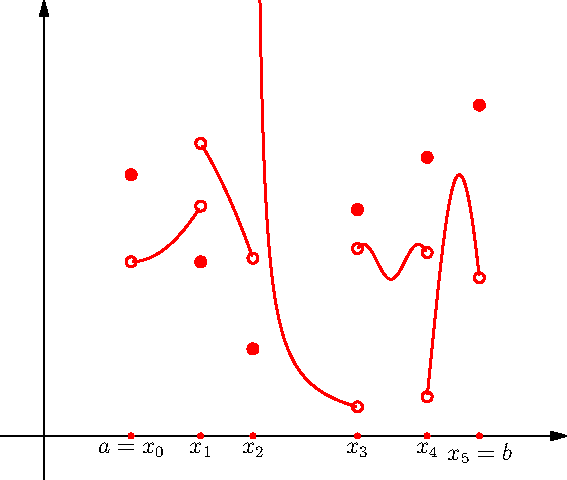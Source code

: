 import graph;
size(10cm,0);

pen crayon = defaultpen;
pen GrosCrayon = crayon +1;
pen GrosCrayonRouge = red +1;
pen PetitCrayon = crayon +0.2;

int n =6;

real[] x= new real[n];
  x[0] = 0;
  x[1] = 0.4;
  x[2] = 0.7;
  x[3] = 1.3;
  x[4] = 1.7;
  x[5] = 2;


real H0(real x){ return 2*x^2+1;};
real H1(real x){ return -2*x^2+2;};
real H2(real t){ return 0.1/(t-x[2]);};
real H3(real x){ return 1+0.1*sin(20*x);};
real H4(real x){ return 0.5+cos(10*x);};

real[] y= new real[n];
  y[0] = 1.5;
  y[1] = 1;
  y[2] = 0.5;
  y[3] = 1.3;
  y[4] = 1.6;
  y[5] = 1.9;

//axes
draw((-0.75,0)--(2.5,0),Arrow);
draw((-0.5,-0.25)--(-0.5,2.5),Arrow);


real eps = 0.01;
guide C0= graph(H0,x[0]+1.3*eps,x[1]-1.2*eps);
guide C1= graph(H1,x[1]+1.1*eps,x[2]-0.6*eps);
guide C2= graph(H2,x[2]+ 4*eps,x[3]-1.1*eps);
guide C3= graph(H3,x[3]+0.5*eps,x[4]-0.7*eps);
guide C4= graph(H4,x[4]+0.2*eps,x[5]-0.2*eps);
draw(C0,GrosCrayonRouge);draw(C1,GrosCrayonRouge);draw(C2,GrosCrayonRouge);
draw(C3,GrosCrayonRouge);draw(C4,GrosCrayonRouge);

dot((x[1],H0(x[1]))--(x[2],H1(x[2]))--(x[3],H2(x[3]))--(x[4],H3(x[4]))--(x[5],H4(x[5])),filltype=Draw,GrosCrayonRouge);
dot((x[0],H0(x[0]))--(x[1],H1(x[1]))--(x[3],H3(x[3]))--(x[4],H4(x[4])),filltype=Draw,GrosCrayonRouge);
dot((x[0],y[0])--(x[1],y[1])--(x[2],y[2])--(x[3],y[3])--(x[4],y[4])--(x[5],y[5]),filltype=FillDraw,GrosCrayonRouge);

guide absc;
for(int k=0; k<n; ++k){
  absc = absc--(x[k],0);
}


label("$a=x_0$",(x[0],0),S);
label("$x_1$",(x[1],0),S);
label("$x_2$",(x[2],0),S);
label("$x_3$",(x[3],0),S);
label("$x_4$",(x[4],0),S);
label("$x_5=b$",(x[5],0),S);

dot(absc,red);